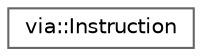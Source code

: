 digraph "Graphical Class Hierarchy"
{
 // LATEX_PDF_SIZE
  bgcolor="transparent";
  edge [fontname=Helvetica,fontsize=10,labelfontname=Helvetica,labelfontsize=10];
  node [fontname=Helvetica,fontsize=10,shape=box,height=0.2,width=0.4];
  rankdir="LR";
  Node0 [id="Node000000",label="via::Instruction",height=0.2,width=0.4,color="grey40", fillcolor="white", style="filled",URL="$structvia_1_1Instruction.html",tooltip="Represents a single VM instruction in the Via bytecode format."];
}
